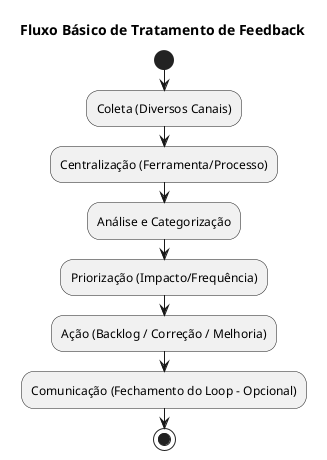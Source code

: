 @startuml FeedbackProcess
title Fluxo Básico de Tratamento de Feedback

start
:Coleta (Diversos Canais);
:Centralização (Ferramenta/Processo);
:Análise e Categorização;
:Priorização (Impacto/Frequência);
:Ação (Backlog / Correção / Melhoria);
:Comunicação (Fechamento do Loop - Opcional);
stop

@enduml